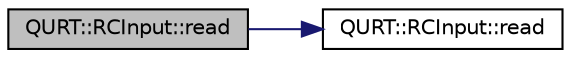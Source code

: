 digraph "QURT::RCInput::read"
{
 // INTERACTIVE_SVG=YES
  edge [fontname="Helvetica",fontsize="10",labelfontname="Helvetica",labelfontsize="10"];
  node [fontname="Helvetica",fontsize="10",shape=record];
  rankdir="LR";
  Node1 [label="QURT::RCInput::read",height=0.2,width=0.4,color="black", fillcolor="grey75", style="filled", fontcolor="black"];
  Node1 -> Node2 [color="midnightblue",fontsize="10",style="solid",fontname="Helvetica"];
  Node2 [label="QURT::RCInput::read",height=0.2,width=0.4,color="black", fillcolor="white", style="filled",URL="$classQURT_1_1RCInput.html#ad865be8e792e722630ccfbea1d06dd3e"];
}
